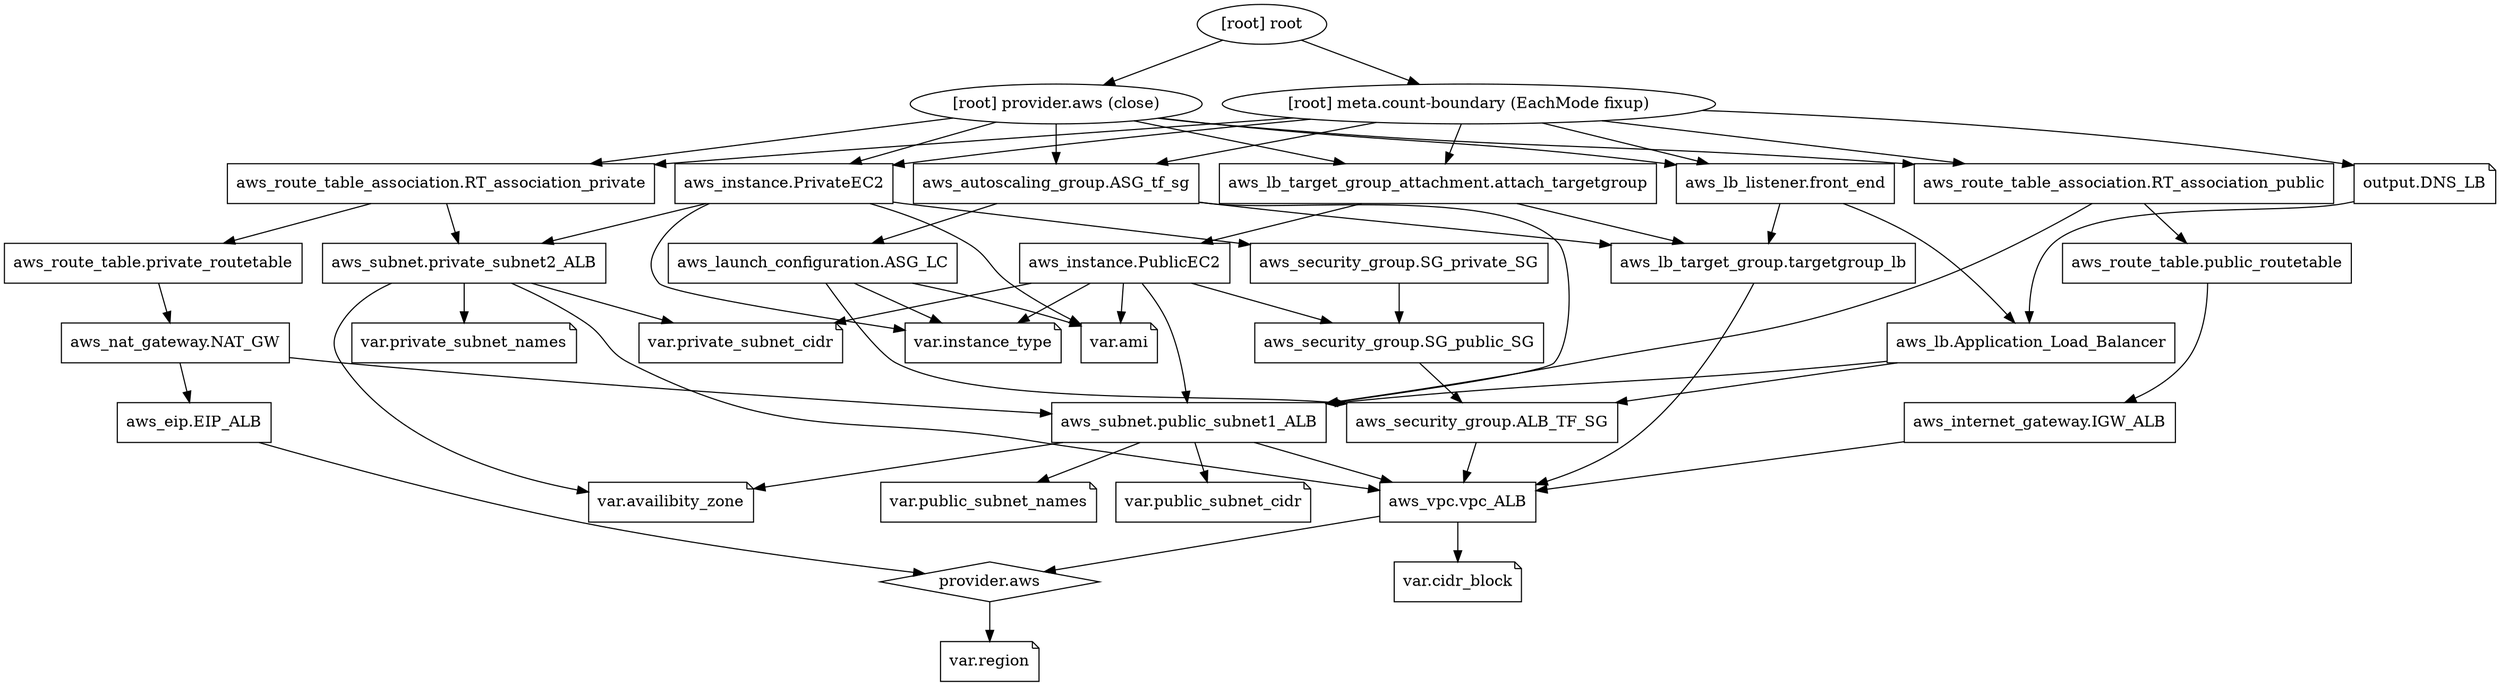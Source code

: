digraph {
	compound = "true"
	newrank = "true"
	subgraph "root" {
		"[root] aws_autoscaling_group.ASG_tf_sg" [label = "aws_autoscaling_group.ASG_tf_sg", shape = "box"]
		"[root] aws_eip.EIP_ALB" [label = "aws_eip.EIP_ALB", shape = "box"]
		"[root] aws_instance.PrivateEC2" [label = "aws_instance.PrivateEC2", shape = "box"]
		"[root] aws_instance.PublicEC2" [label = "aws_instance.PublicEC2", shape = "box"]
		"[root] aws_internet_gateway.IGW_ALB" [label = "aws_internet_gateway.IGW_ALB", shape = "box"]
		"[root] aws_launch_configuration.ASG_LC" [label = "aws_launch_configuration.ASG_LC", shape = "box"]
		"[root] aws_lb.Application_Load_Balancer" [label = "aws_lb.Application_Load_Balancer", shape = "box"]
		"[root] aws_lb_listener.front_end" [label = "aws_lb_listener.front_end", shape = "box"]
		"[root] aws_lb_target_group.targetgroup_lb" [label = "aws_lb_target_group.targetgroup_lb", shape = "box"]
		"[root] aws_lb_target_group_attachment.attach_targetgroup" [label = "aws_lb_target_group_attachment.attach_targetgroup", shape = "box"]
		"[root] aws_nat_gateway.NAT_GW" [label = "aws_nat_gateway.NAT_GW", shape = "box"]
		"[root] aws_route_table.private_routetable" [label = "aws_route_table.private_routetable", shape = "box"]
		"[root] aws_route_table.public_routetable" [label = "aws_route_table.public_routetable", shape = "box"]
		"[root] aws_route_table_association.RT_association_private" [label = "aws_route_table_association.RT_association_private", shape = "box"]
		"[root] aws_route_table_association.RT_association_public" [label = "aws_route_table_association.RT_association_public", shape = "box"]
		"[root] aws_security_group.ALB_TF_SG" [label = "aws_security_group.ALB_TF_SG", shape = "box"]
		"[root] aws_security_group.SG_private_SG" [label = "aws_security_group.SG_private_SG", shape = "box"]
		"[root] aws_security_group.SG_public_SG" [label = "aws_security_group.SG_public_SG", shape = "box"]
		"[root] aws_subnet.private_subnet2_ALB" [label = "aws_subnet.private_subnet2_ALB", shape = "box"]
		"[root] aws_subnet.public_subnet1_ALB" [label = "aws_subnet.public_subnet1_ALB", shape = "box"]
		"[root] aws_vpc.vpc_ALB" [label = "aws_vpc.vpc_ALB", shape = "box"]
		"[root] output.DNS_LB" [label = "output.DNS_LB", shape = "note"]
		"[root] provider.aws" [label = "provider.aws", shape = "diamond"]
		"[root] var.ami" [label = "var.ami", shape = "note"]
		"[root] var.availibity_zone" [label = "var.availibity_zone", shape = "note"]
		"[root] var.cidr_block" [label = "var.cidr_block", shape = "note"]
		"[root] var.instance_type" [label = "var.instance_type", shape = "note"]
		"[root] var.private_subnet_cidr" [label = "var.private_subnet_cidr", shape = "note"]
		"[root] var.private_subnet_names" [label = "var.private_subnet_names", shape = "note"]
		"[root] var.public_subnet_cidr" [label = "var.public_subnet_cidr", shape = "note"]
		"[root] var.public_subnet_names" [label = "var.public_subnet_names", shape = "note"]
		"[root] var.region" [label = "var.region", shape = "note"]
		"[root] aws_autoscaling_group.ASG_tf_sg" -> "[root] aws_launch_configuration.ASG_LC"
		"[root] aws_autoscaling_group.ASG_tf_sg" -> "[root] aws_lb_target_group.targetgroup_lb"
		"[root] aws_autoscaling_group.ASG_tf_sg" -> "[root] aws_subnet.public_subnet1_ALB"
		"[root] aws_eip.EIP_ALB" -> "[root] provider.aws"
		"[root] aws_instance.PrivateEC2" -> "[root] aws_security_group.SG_private_SG"
		"[root] aws_instance.PrivateEC2" -> "[root] aws_subnet.private_subnet2_ALB"
		"[root] aws_instance.PrivateEC2" -> "[root] var.ami"
		"[root] aws_instance.PrivateEC2" -> "[root] var.instance_type"
		"[root] aws_instance.PublicEC2" -> "[root] aws_security_group.SG_public_SG"
		"[root] aws_instance.PublicEC2" -> "[root] aws_subnet.public_subnet1_ALB"
		"[root] aws_instance.PublicEC2" -> "[root] var.ami"
		"[root] aws_instance.PublicEC2" -> "[root] var.instance_type"
		"[root] aws_instance.PublicEC2" -> "[root] var.private_subnet_cidr"
		"[root] aws_internet_gateway.IGW_ALB" -> "[root] aws_vpc.vpc_ALB"
		"[root] aws_launch_configuration.ASG_LC" -> "[root] aws_security_group.ALB_TF_SG"
		"[root] aws_launch_configuration.ASG_LC" -> "[root] var.ami"
		"[root] aws_launch_configuration.ASG_LC" -> "[root] var.instance_type"
		"[root] aws_lb.Application_Load_Balancer" -> "[root] aws_security_group.ALB_TF_SG"
		"[root] aws_lb.Application_Load_Balancer" -> "[root] aws_subnet.public_subnet1_ALB"
		"[root] aws_lb_listener.front_end" -> "[root] aws_lb.Application_Load_Balancer"
		"[root] aws_lb_listener.front_end" -> "[root] aws_lb_target_group.targetgroup_lb"
		"[root] aws_lb_target_group.targetgroup_lb" -> "[root] aws_vpc.vpc_ALB"
		"[root] aws_lb_target_group_attachment.attach_targetgroup" -> "[root] aws_instance.PublicEC2"
		"[root] aws_lb_target_group_attachment.attach_targetgroup" -> "[root] aws_lb_target_group.targetgroup_lb"
		"[root] aws_nat_gateway.NAT_GW" -> "[root] aws_eip.EIP_ALB"
		"[root] aws_nat_gateway.NAT_GW" -> "[root] aws_subnet.public_subnet1_ALB"
		"[root] aws_route_table.private_routetable" -> "[root] aws_nat_gateway.NAT_GW"
		"[root] aws_route_table.public_routetable" -> "[root] aws_internet_gateway.IGW_ALB"
		"[root] aws_route_table_association.RT_association_private" -> "[root] aws_route_table.private_routetable"
		"[root] aws_route_table_association.RT_association_private" -> "[root] aws_subnet.private_subnet2_ALB"
		"[root] aws_route_table_association.RT_association_public" -> "[root] aws_route_table.public_routetable"
		"[root] aws_route_table_association.RT_association_public" -> "[root] aws_subnet.public_subnet1_ALB"
		"[root] aws_security_group.ALB_TF_SG" -> "[root] aws_vpc.vpc_ALB"
		"[root] aws_security_group.SG_private_SG" -> "[root] aws_security_group.SG_public_SG"
		"[root] aws_security_group.SG_public_SG" -> "[root] aws_security_group.ALB_TF_SG"
		"[root] aws_subnet.private_subnet2_ALB" -> "[root] aws_vpc.vpc_ALB"
		"[root] aws_subnet.private_subnet2_ALB" -> "[root] var.availibity_zone"
		"[root] aws_subnet.private_subnet2_ALB" -> "[root] var.private_subnet_cidr"
		"[root] aws_subnet.private_subnet2_ALB" -> "[root] var.private_subnet_names"
		"[root] aws_subnet.public_subnet1_ALB" -> "[root] aws_vpc.vpc_ALB"
		"[root] aws_subnet.public_subnet1_ALB" -> "[root] var.availibity_zone"
		"[root] aws_subnet.public_subnet1_ALB" -> "[root] var.public_subnet_cidr"
		"[root] aws_subnet.public_subnet1_ALB" -> "[root] var.public_subnet_names"
		"[root] aws_vpc.vpc_ALB" -> "[root] provider.aws"
		"[root] aws_vpc.vpc_ALB" -> "[root] var.cidr_block"
		"[root] meta.count-boundary (EachMode fixup)" -> "[root] aws_autoscaling_group.ASG_tf_sg"
		"[root] meta.count-boundary (EachMode fixup)" -> "[root] aws_instance.PrivateEC2"
		"[root] meta.count-boundary (EachMode fixup)" -> "[root] aws_lb_listener.front_end"
		"[root] meta.count-boundary (EachMode fixup)" -> "[root] aws_lb_target_group_attachment.attach_targetgroup"
		"[root] meta.count-boundary (EachMode fixup)" -> "[root] aws_route_table_association.RT_association_private"
		"[root] meta.count-boundary (EachMode fixup)" -> "[root] aws_route_table_association.RT_association_public"
		"[root] meta.count-boundary (EachMode fixup)" -> "[root] output.DNS_LB"
		"[root] output.DNS_LB" -> "[root] aws_lb.Application_Load_Balancer"
		"[root] provider.aws (close)" -> "[root] aws_autoscaling_group.ASG_tf_sg"
		"[root] provider.aws (close)" -> "[root] aws_instance.PrivateEC2"
		"[root] provider.aws (close)" -> "[root] aws_lb_listener.front_end"
		"[root] provider.aws (close)" -> "[root] aws_lb_target_group_attachment.attach_targetgroup"
		"[root] provider.aws (close)" -> "[root] aws_route_table_association.RT_association_private"
		"[root] provider.aws (close)" -> "[root] aws_route_table_association.RT_association_public"
		"[root] provider.aws" -> "[root] var.region"
		"[root] root" -> "[root] meta.count-boundary (EachMode fixup)"
		"[root] root" -> "[root] provider.aws (close)"
	}
}

